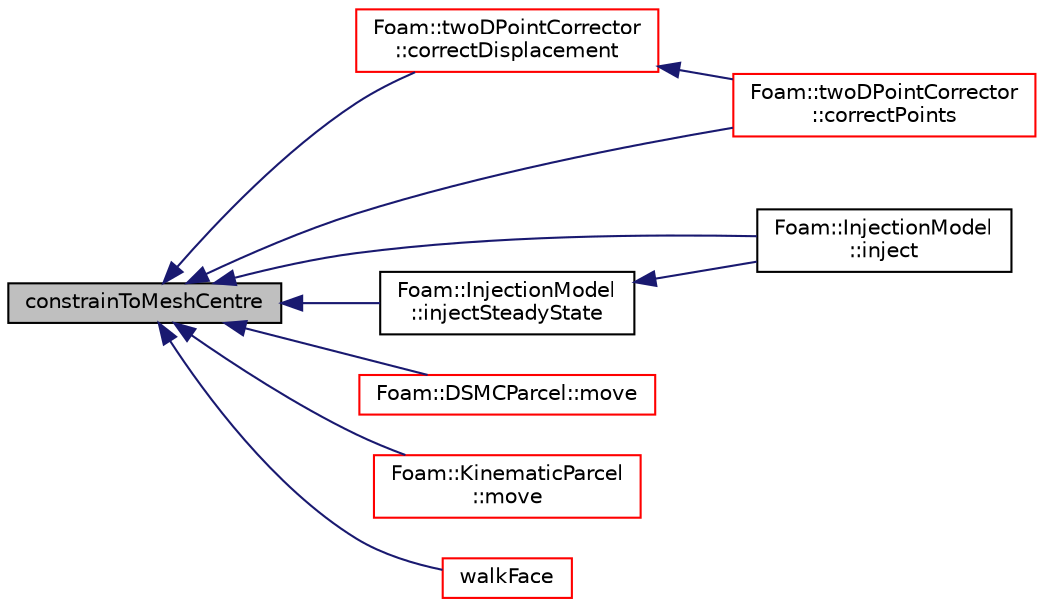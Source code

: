 digraph "constrainToMeshCentre"
{
  bgcolor="transparent";
  edge [fontname="Helvetica",fontsize="10",labelfontname="Helvetica",labelfontsize="10"];
  node [fontname="Helvetica",fontsize="10",shape=record];
  rankdir="LR";
  Node1 [label="constrainToMeshCentre",height=0.2,width=0.4,color="black", fillcolor="grey75", style="filled", fontcolor="black"];
  Node1 -> Node2 [dir="back",color="midnightblue",fontsize="10",style="solid",fontname="Helvetica"];
  Node2 [label="Foam::twoDPointCorrector\l::correctDisplacement",height=0.2,width=0.4,color="red",URL="$a02803.html#a26b46ed22455249a17fd5ec9d066ca97",tooltip="Correct motion displacements. "];
  Node2 -> Node3 [dir="back",color="midnightblue",fontsize="10",style="solid",fontname="Helvetica"];
  Node3 [label="Foam::twoDPointCorrector\l::correctPoints",height=0.2,width=0.4,color="red",URL="$a02803.html#a55018a250639c0166774f452b31de744",tooltip="Correct motion points. "];
  Node1 -> Node3 [dir="back",color="midnightblue",fontsize="10",style="solid",fontname="Helvetica"];
  Node1 -> Node4 [dir="back",color="midnightblue",fontsize="10",style="solid",fontname="Helvetica"];
  Node4 [label="Foam::InjectionModel\l::inject",height=0.2,width=0.4,color="black",URL="$a01120.html#ad56021712258ad92961ed1dcb0941870",tooltip="Main injection loop. "];
  Node1 -> Node5 [dir="back",color="midnightblue",fontsize="10",style="solid",fontname="Helvetica"];
  Node5 [label="Foam::InjectionModel\l::injectSteadyState",height=0.2,width=0.4,color="black",URL="$a01120.html#a9c90fd504e4159250942be6d20db9095",tooltip="Main injection loop - steady-state. "];
  Node5 -> Node4 [dir="back",color="midnightblue",fontsize="10",style="solid",fontname="Helvetica"];
  Node1 -> Node6 [dir="back",color="midnightblue",fontsize="10",style="solid",fontname="Helvetica"];
  Node6 [label="Foam::DSMCParcel::move",height=0.2,width=0.4,color="red",URL="$a00594.html#a11bc6dce932dcca261959dab510eca54",tooltip="Move the parcel. "];
  Node1 -> Node7 [dir="back",color="midnightblue",fontsize="10",style="solid",fontname="Helvetica"];
  Node7 [label="Foam::KinematicParcel\l::move",height=0.2,width=0.4,color="red",URL="$a01262.html#a11bc6dce932dcca261959dab510eca54",tooltip="Move the parcel. "];
  Node1 -> Node8 [dir="back",color="midnightblue",fontsize="10",style="solid",fontname="Helvetica"];
  Node8 [label="walkFace",height=0.2,width=0.4,color="red",URL="$a10993.html#a538eb82d4f1ee40b87c12fb6409cb0d1",tooltip="Returns label of edge nEdges away from startEdge (in the direction. "];
}
